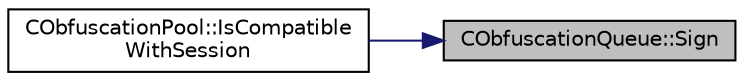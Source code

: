 digraph "CObfuscationQueue::Sign"
{
 // LATEX_PDF_SIZE
  edge [fontname="Helvetica",fontsize="10",labelfontname="Helvetica",labelfontsize="10"];
  node [fontname="Helvetica",fontsize="10",shape=record];
  rankdir="RL";
  Node11 [label="CObfuscationQueue::Sign",height=0.2,width=0.4,color="black", fillcolor="grey75", style="filled", fontcolor="black",tooltip=" "];
  Node11 -> Node12 [dir="back",color="midnightblue",fontsize="10",style="solid"];
  Node12 [label="CObfuscationPool::IsCompatible\lWithSession",height=0.2,width=0.4,color="black", fillcolor="white", style="filled",URL="$class_c_obfuscation_pool.html#a820877f910e3f13086f3996acff68677",tooltip="Is this amount compatible with other client in the pool?"];
}
